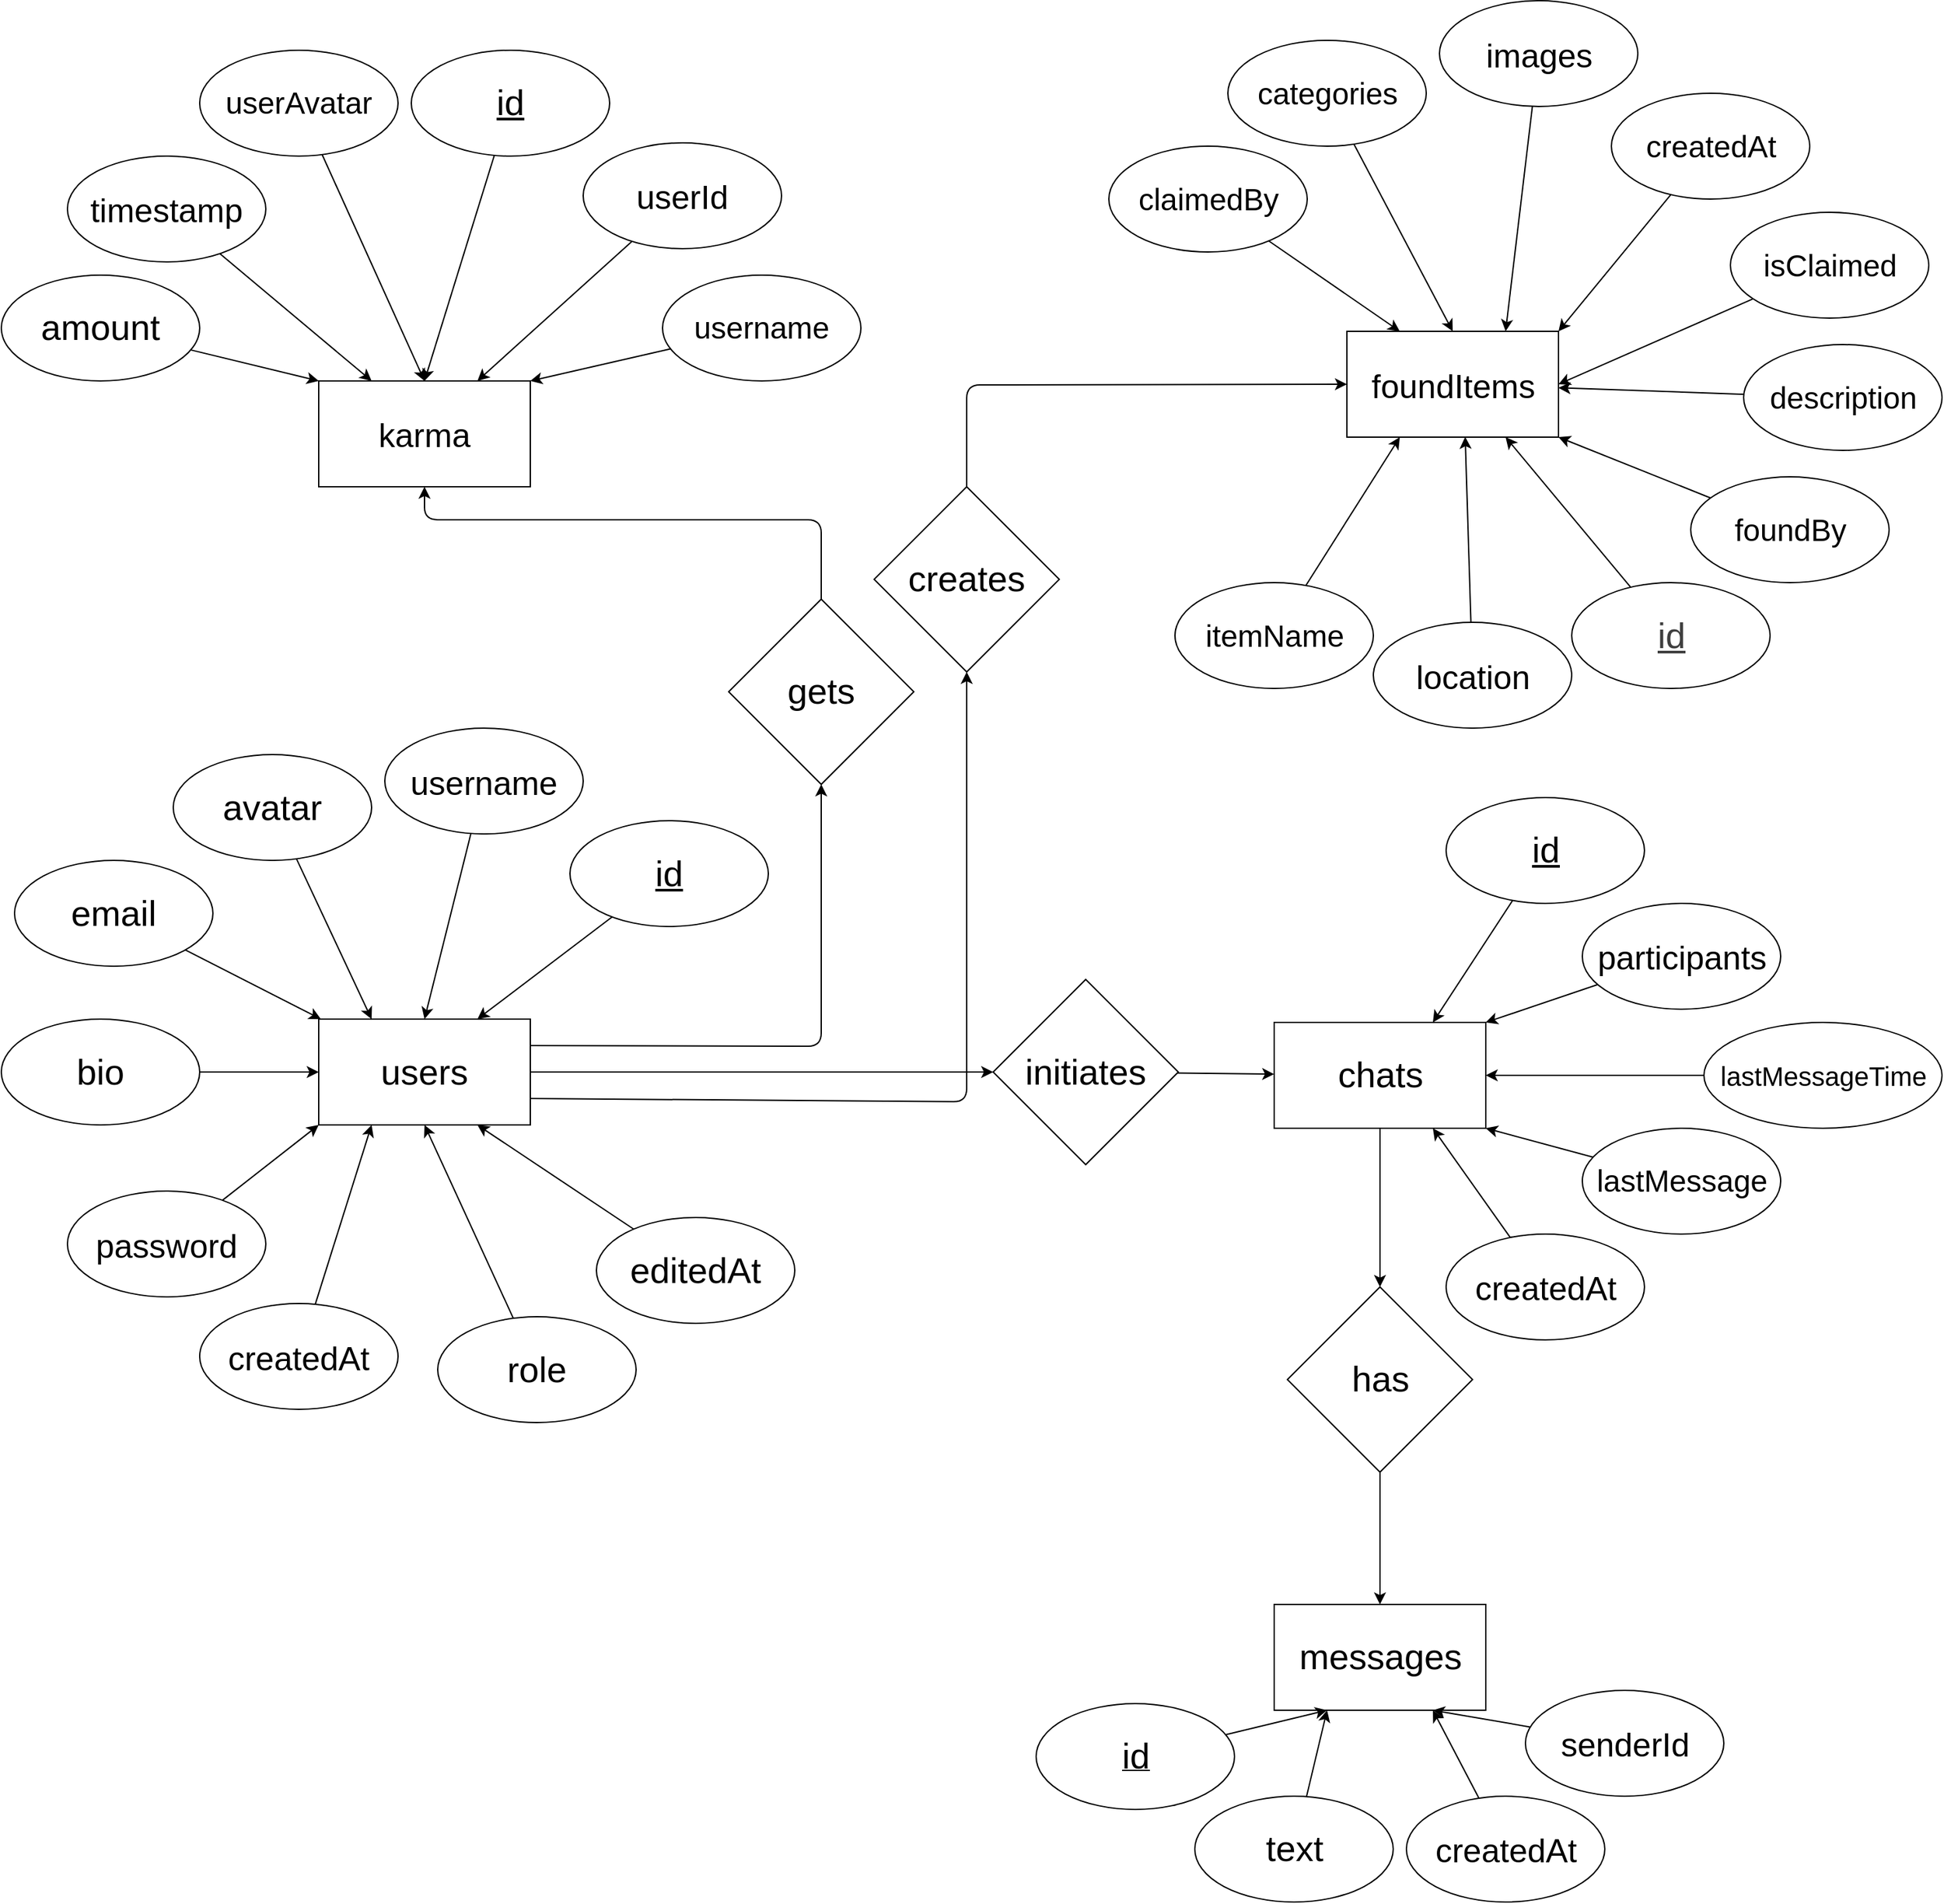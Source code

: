 <mxfile>
    <diagram id="s3IospyZPKGYIE2GN24Q" name="Page-1">
        <mxGraphModel dx="3333" dy="1394" grid="1" gridSize="10" guides="1" tooltips="1" connect="1" arrows="1" fold="1" page="0" pageScale="1" pageWidth="850" pageHeight="1100" math="0" shadow="0">
            <root>
                <mxCell id="0"/>
                <mxCell id="1" parent="0"/>
                <mxCell id="4" value="&lt;font style=&quot;font-size: 25px;&quot;&gt;foundItems&lt;/font&gt;" style="whiteSpace=wrap;html=1;" parent="1" vertex="1">
                    <mxGeometry x="-562.5" y="57.5" width="160" height="80" as="geometry"/>
                </mxCell>
                <mxCell id="80" style="edgeStyle=none;html=1;entryX=0.5;entryY=0;entryDx=0;entryDy=0;" edge="1" parent="1" source="6" target="79">
                    <mxGeometry relative="1" as="geometry"/>
                </mxCell>
                <mxCell id="6" value="&lt;font style=&quot;font-size: 27px;&quot;&gt;chats&lt;/font&gt;" style="whiteSpace=wrap;html=1;" parent="1" vertex="1">
                    <mxGeometry x="-617.5" y="580" width="160" height="80" as="geometry"/>
                </mxCell>
                <mxCell id="7" value="&lt;font style=&quot;font-size: 25px;&quot;&gt;karma&lt;/font&gt;" style="whiteSpace=wrap;html=1;" parent="1" vertex="1">
                    <mxGeometry x="-1340" y="95" width="160" height="80" as="geometry"/>
                </mxCell>
                <mxCell id="96" style="edgeStyle=none;html=1;entryX=0.5;entryY=0;entryDx=0;entryDy=0;" edge="1" parent="1" source="17" target="4">
                    <mxGeometry relative="1" as="geometry"/>
                </mxCell>
                <mxCell id="17" value="&lt;font style=&quot;font-size: 23px;&quot;&gt;categories&lt;/font&gt;" style="ellipse;whiteSpace=wrap;html=1;" parent="1" vertex="1">
                    <mxGeometry x="-652.5" y="-162.5" width="150" height="80" as="geometry"/>
                </mxCell>
                <mxCell id="95" style="edgeStyle=none;html=1;entryX=0.25;entryY=0;entryDx=0;entryDy=0;" edge="1" parent="1" source="18" target="4">
                    <mxGeometry relative="1" as="geometry"/>
                </mxCell>
                <mxCell id="18" value="&lt;font style=&quot;font-size: 23px;&quot;&gt;claimedBy&lt;/font&gt;" style="ellipse;whiteSpace=wrap;html=1;" parent="1" vertex="1">
                    <mxGeometry x="-742.5" y="-82.5" width="150" height="80" as="geometry"/>
                </mxCell>
                <mxCell id="98" style="edgeStyle=none;html=1;entryX=1;entryY=0;entryDx=0;entryDy=0;" edge="1" parent="1" source="19" target="4">
                    <mxGeometry relative="1" as="geometry"/>
                </mxCell>
                <mxCell id="19" value="&lt;font style=&quot;font-size: 23px;&quot;&gt;createdAt&lt;/font&gt;" style="ellipse;whiteSpace=wrap;html=1;" parent="1" vertex="1">
                    <mxGeometry x="-362.5" y="-122.5" width="150" height="80" as="geometry"/>
                </mxCell>
                <mxCell id="104" style="edgeStyle=none;html=1;" edge="1" parent="1" source="20" target="4">
                    <mxGeometry relative="1" as="geometry"/>
                </mxCell>
                <mxCell id="20" value="&lt;font style=&quot;font-size: 23px;&quot;&gt;description&lt;/font&gt;" style="ellipse;whiteSpace=wrap;html=1;" parent="1" vertex="1">
                    <mxGeometry x="-262.5" y="67.5" width="150" height="80" as="geometry"/>
                </mxCell>
                <mxCell id="105" style="edgeStyle=none;html=1;entryX=1;entryY=1;entryDx=0;entryDy=0;" edge="1" parent="1" source="22" target="4">
                    <mxGeometry relative="1" as="geometry"/>
                </mxCell>
                <mxCell id="22" value="&lt;font style=&quot;font-size: 23px;&quot;&gt;foundBy&lt;/font&gt;" style="ellipse;whiteSpace=wrap;html=1;" parent="1" vertex="1">
                    <mxGeometry x="-302.5" y="167.5" width="150" height="80" as="geometry"/>
                </mxCell>
                <mxCell id="106" style="edgeStyle=none;html=1;entryX=0.75;entryY=1;entryDx=0;entryDy=0;" edge="1" parent="1" source="23" target="4">
                    <mxGeometry relative="1" as="geometry"/>
                </mxCell>
                <mxCell id="23" value="&lt;span style=&quot;color: rgb(63, 63, 63);&quot;&gt;&lt;font style=&quot;font-size: 27px;&quot;&gt;&lt;u&gt;id&lt;/u&gt;&lt;/font&gt;&lt;/span&gt;" style="ellipse;whiteSpace=wrap;html=1;" parent="1" vertex="1">
                    <mxGeometry x="-392.5" y="247.5" width="150" height="80" as="geometry"/>
                </mxCell>
                <mxCell id="97" style="edgeStyle=none;html=1;entryX=0.75;entryY=0;entryDx=0;entryDy=0;" edge="1" parent="1" source="24" target="4">
                    <mxGeometry relative="1" as="geometry"/>
                </mxCell>
                <mxCell id="24" value="&lt;font style=&quot;font-size: 25px;&quot;&gt;images&lt;/font&gt;" style="ellipse;whiteSpace=wrap;html=1;" parent="1" vertex="1">
                    <mxGeometry x="-492.5" y="-192.5" width="150" height="80" as="geometry"/>
                </mxCell>
                <mxCell id="99" style="edgeStyle=none;html=1;entryX=1;entryY=0.5;entryDx=0;entryDy=0;" edge="1" parent="1" source="25" target="4">
                    <mxGeometry relative="1" as="geometry"/>
                </mxCell>
                <mxCell id="25" value="&lt;font style=&quot;font-size: 23px;&quot;&gt;isClaimed&lt;/font&gt;" style="ellipse;whiteSpace=wrap;html=1;" parent="1" vertex="1">
                    <mxGeometry x="-272.5" y="-32.5" width="150" height="80" as="geometry"/>
                </mxCell>
                <mxCell id="108" style="edgeStyle=none;html=1;entryX=0.25;entryY=1;entryDx=0;entryDy=0;" edge="1" parent="1" source="26" target="4">
                    <mxGeometry relative="1" as="geometry"/>
                </mxCell>
                <mxCell id="26" value="&lt;font style=&quot;font-size: 23px;&quot;&gt;itemName&lt;/font&gt;" style="ellipse;whiteSpace=wrap;html=1;" parent="1" vertex="1">
                    <mxGeometry x="-692.5" y="247.5" width="150" height="80" as="geometry"/>
                </mxCell>
                <mxCell id="27" value="&lt;font style=&quot;font-size: 25px;&quot;&gt;location&lt;/font&gt;" style="ellipse;whiteSpace=wrap;html=1;" parent="1" vertex="1">
                    <mxGeometry x="-542.5" y="277.5" width="150" height="80" as="geometry"/>
                </mxCell>
                <mxCell id="74" style="edgeStyle=none;html=1;entryX=0.75;entryY=0;entryDx=0;entryDy=0;" edge="1" parent="1" source="29" target="6">
                    <mxGeometry relative="1" as="geometry"/>
                </mxCell>
                <mxCell id="29" value="&lt;font style=&quot;font-size: 27px;&quot;&gt;&lt;u&gt;id&lt;/u&gt;&lt;/font&gt;" style="ellipse;whiteSpace=wrap;html=1;" parent="1" vertex="1">
                    <mxGeometry x="-487.5" y="410" width="150" height="80" as="geometry"/>
                </mxCell>
                <mxCell id="73" style="edgeStyle=none;html=1;entryX=1;entryY=0;entryDx=0;entryDy=0;" edge="1" parent="1" source="30" target="6">
                    <mxGeometry relative="1" as="geometry"/>
                </mxCell>
                <mxCell id="30" value="&lt;font style=&quot;font-size: 25px;&quot;&gt;participants&lt;/font&gt;" style="ellipse;whiteSpace=wrap;html=1;" parent="1" vertex="1">
                    <mxGeometry x="-384.5" y="490" width="150" height="80" as="geometry"/>
                </mxCell>
                <mxCell id="75" style="edgeStyle=none;html=1;entryX=1;entryY=0.5;entryDx=0;entryDy=0;" edge="1" parent="1" source="31" target="6">
                    <mxGeometry relative="1" as="geometry"/>
                </mxCell>
                <mxCell id="31" value="&lt;span style=&quot;font-size: 20px;&quot;&gt;lastMessageTime&lt;/span&gt;" style="ellipse;whiteSpace=wrap;html=1;" parent="1" vertex="1">
                    <mxGeometry x="-292.5" y="580" width="180" height="80" as="geometry"/>
                </mxCell>
                <mxCell id="78" style="edgeStyle=none;html=1;entryX=1;entryY=1;entryDx=0;entryDy=0;" edge="1" parent="1" source="32" target="6">
                    <mxGeometry relative="1" as="geometry"/>
                </mxCell>
                <mxCell id="32" value="&lt;font style=&quot;font-size: 23px;&quot;&gt;lastMessage&lt;/font&gt;" style="ellipse;whiteSpace=wrap;html=1;" parent="1" vertex="1">
                    <mxGeometry x="-384.5" y="660" width="150" height="80" as="geometry"/>
                </mxCell>
                <mxCell id="77" style="edgeStyle=none;html=1;entryX=0.75;entryY=1;entryDx=0;entryDy=0;" edge="1" parent="1" source="33" target="6">
                    <mxGeometry relative="1" as="geometry"/>
                </mxCell>
                <mxCell id="33" value="&lt;font style=&quot;font-size: 25px;&quot;&gt;createdAt&lt;/font&gt;" style="ellipse;whiteSpace=wrap;html=1;" parent="1" vertex="1">
                    <mxGeometry x="-487.5" y="740" width="150" height="80" as="geometry"/>
                </mxCell>
                <mxCell id="84" style="edgeStyle=none;html=1;entryX=0;entryY=0.5;entryDx=0;entryDy=0;" edge="1" parent="1" source="34" target="83">
                    <mxGeometry relative="1" as="geometry"/>
                </mxCell>
                <mxCell id="92" style="edgeStyle=none;html=1;exitX=1;exitY=0.25;exitDx=0;exitDy=0;entryX=0.5;entryY=1;entryDx=0;entryDy=0;" edge="1" parent="1" source="34" target="93">
                    <mxGeometry relative="1" as="geometry">
                        <mxPoint x="-960" y="400" as="targetPoint"/>
                        <Array as="points">
                            <mxPoint x="-960" y="598"/>
                        </Array>
                    </mxGeometry>
                </mxCell>
                <mxCell id="109" style="edgeStyle=none;html=1;exitX=1;exitY=0.75;exitDx=0;exitDy=0;entryX=0.5;entryY=1;entryDx=0;entryDy=0;" edge="1" parent="1" source="34" target="110">
                    <mxGeometry relative="1" as="geometry">
                        <mxPoint x="-850" y="270" as="targetPoint"/>
                        <Array as="points">
                            <mxPoint x="-850" y="640"/>
                        </Array>
                    </mxGeometry>
                </mxCell>
                <mxCell id="34" value="&lt;font style=&quot;font-size: 27px;&quot;&gt;users&lt;/font&gt;" style="whiteSpace=wrap;html=1;" parent="1" vertex="1">
                    <mxGeometry x="-1340" y="577.5" width="160" height="80" as="geometry"/>
                </mxCell>
                <mxCell id="56" style="edgeStyle=none;html=1;entryX=0.75;entryY=0;entryDx=0;entryDy=0;" edge="1" parent="1" source="35" target="34">
                    <mxGeometry relative="1" as="geometry"/>
                </mxCell>
                <mxCell id="35" value="&lt;font style=&quot;font-size: 27px;&quot;&gt;&lt;u&gt;id&lt;/u&gt;&lt;/font&gt;" style="ellipse;whiteSpace=wrap;html=1;" parent="1" vertex="1">
                    <mxGeometry x="-1150" y="427.5" width="150" height="80" as="geometry"/>
                </mxCell>
                <mxCell id="57" style="edgeStyle=none;html=1;entryX=0.5;entryY=0;entryDx=0;entryDy=0;" edge="1" parent="1" source="36" target="34">
                    <mxGeometry relative="1" as="geometry"/>
                </mxCell>
                <mxCell id="36" value="&lt;font style=&quot;font-size: 25px;&quot;&gt;username&lt;/font&gt;" style="ellipse;whiteSpace=wrap;html=1;" parent="1" vertex="1">
                    <mxGeometry x="-1290" y="357.5" width="150" height="80" as="geometry"/>
                </mxCell>
                <mxCell id="59" style="edgeStyle=none;html=1;" edge="1" parent="1" source="37" target="34">
                    <mxGeometry relative="1" as="geometry"/>
                </mxCell>
                <mxCell id="37" value="&lt;font style=&quot;font-size: 27px;&quot;&gt;email&lt;/font&gt;" style="ellipse;whiteSpace=wrap;html=1;" parent="1" vertex="1">
                    <mxGeometry x="-1570" y="457.5" width="150" height="80" as="geometry"/>
                </mxCell>
                <mxCell id="61" style="edgeStyle=none;html=1;entryX=0;entryY=1;entryDx=0;entryDy=0;" edge="1" parent="1" source="38" target="34">
                    <mxGeometry relative="1" as="geometry"/>
                </mxCell>
                <mxCell id="38" value="&lt;font style=&quot;font-size: 25px;&quot;&gt;password&lt;/font&gt;" style="ellipse;whiteSpace=wrap;html=1;" parent="1" vertex="1">
                    <mxGeometry x="-1530" y="707.5" width="150" height="80" as="geometry"/>
                </mxCell>
                <mxCell id="63" style="edgeStyle=none;html=1;entryX=0.5;entryY=1;entryDx=0;entryDy=0;" edge="1" parent="1" source="39" target="34">
                    <mxGeometry relative="1" as="geometry"/>
                </mxCell>
                <mxCell id="39" value="&lt;font style=&quot;font-size: 27px;&quot;&gt;role&lt;/font&gt;" style="ellipse;whiteSpace=wrap;html=1;" parent="1" vertex="1">
                    <mxGeometry x="-1250" y="802.5" width="150" height="80" as="geometry"/>
                </mxCell>
                <mxCell id="62" style="edgeStyle=none;html=1;entryX=0.25;entryY=1;entryDx=0;entryDy=0;" edge="1" parent="1" source="40" target="34">
                    <mxGeometry relative="1" as="geometry"/>
                </mxCell>
                <mxCell id="40" value="&lt;font style=&quot;font-size: 25px;&quot;&gt;createdAt&lt;/font&gt;" style="ellipse;whiteSpace=wrap;html=1;" parent="1" vertex="1">
                    <mxGeometry x="-1430" y="792.5" width="150" height="80" as="geometry"/>
                </mxCell>
                <mxCell id="41" value="&lt;font style=&quot;font-size: 27px;&quot;&gt;avatar&lt;/font&gt;" style="ellipse;whiteSpace=wrap;html=1;" parent="1" vertex="1">
                    <mxGeometry x="-1450" y="377.5" width="150" height="80" as="geometry"/>
                </mxCell>
                <mxCell id="60" style="edgeStyle=none;html=1;entryX=0;entryY=0.5;entryDx=0;entryDy=0;" edge="1" parent="1" source="42" target="34">
                    <mxGeometry relative="1" as="geometry"/>
                </mxCell>
                <mxCell id="42" value="&lt;font style=&quot;font-size: 27px;&quot;&gt;bio&lt;/font&gt;" style="ellipse;whiteSpace=wrap;html=1;" parent="1" vertex="1">
                    <mxGeometry x="-1580" y="577.5" width="150" height="80" as="geometry"/>
                </mxCell>
                <mxCell id="64" style="edgeStyle=none;html=1;entryX=0.75;entryY=1;entryDx=0;entryDy=0;" edge="1" parent="1" source="43" target="34">
                    <mxGeometry relative="1" as="geometry"/>
                </mxCell>
                <mxCell id="43" value="&lt;font style=&quot;font-size: 27px;&quot;&gt;editedAt&lt;/font&gt;" style="ellipse;whiteSpace=wrap;html=1;" parent="1" vertex="1">
                    <mxGeometry x="-1130" y="727.5" width="150" height="80" as="geometry"/>
                </mxCell>
                <mxCell id="44" value="&lt;font style=&quot;font-size: 27px;&quot;&gt;messages&lt;/font&gt;" style="whiteSpace=wrap;html=1;" parent="1" vertex="1">
                    <mxGeometry x="-617.5" y="1020" width="160" height="80" as="geometry"/>
                </mxCell>
                <mxCell id="70" style="edgeStyle=none;html=1;entryX=0.75;entryY=1;entryDx=0;entryDy=0;" edge="1" parent="1" source="45" target="44">
                    <mxGeometry relative="1" as="geometry"/>
                </mxCell>
                <mxCell id="45" value="&lt;font style=&quot;font-size: 25px;&quot;&gt;createdAt&lt;/font&gt;" style="ellipse;whiteSpace=wrap;html=1;" parent="1" vertex="1">
                    <mxGeometry x="-517.5" y="1165" width="150" height="80" as="geometry"/>
                </mxCell>
                <mxCell id="71" style="edgeStyle=none;html=1;entryX=0.75;entryY=1;entryDx=0;entryDy=0;" edge="1" parent="1" source="46" target="44">
                    <mxGeometry relative="1" as="geometry"/>
                </mxCell>
                <mxCell id="46" value="&lt;font style=&quot;font-size: 25px;&quot;&gt;senderId&lt;/font&gt;" style="ellipse;whiteSpace=wrap;html=1;" parent="1" vertex="1">
                    <mxGeometry x="-427.5" y="1085" width="150" height="80" as="geometry"/>
                </mxCell>
                <mxCell id="66" style="edgeStyle=none;html=1;entryX=0.25;entryY=1;entryDx=0;entryDy=0;" edge="1" parent="1" source="47" target="44">
                    <mxGeometry relative="1" as="geometry"/>
                </mxCell>
                <mxCell id="47" value="&lt;font style=&quot;font-size: 27px;&quot;&gt;text&lt;/font&gt;" style="ellipse;whiteSpace=wrap;html=1;" parent="1" vertex="1">
                    <mxGeometry x="-677.5" y="1165" width="150" height="80" as="geometry"/>
                </mxCell>
                <mxCell id="69" style="edgeStyle=none;html=1;" edge="1" parent="1" source="48">
                    <mxGeometry relative="1" as="geometry">
                        <mxPoint x="-577.5" y="1100" as="targetPoint"/>
                    </mxGeometry>
                </mxCell>
                <mxCell id="48" value="&lt;u style=&quot;&quot;&gt;&lt;font style=&quot;font-size: 27px;&quot;&gt;id&lt;/font&gt;&lt;/u&gt;" style="ellipse;whiteSpace=wrap;html=1;" parent="1" vertex="1">
                    <mxGeometry x="-797.5" y="1095" width="150" height="80" as="geometry"/>
                </mxCell>
                <mxCell id="90" style="edgeStyle=none;html=1;entryX=0;entryY=0;entryDx=0;entryDy=0;" edge="1" parent="1" source="49" target="7">
                    <mxGeometry relative="1" as="geometry"/>
                </mxCell>
                <mxCell id="49" value="&lt;font style=&quot;font-size: 27px;&quot;&gt;amount&lt;/font&gt;" style="ellipse;whiteSpace=wrap;html=1;" parent="1" vertex="1">
                    <mxGeometry x="-1580" y="15" width="150" height="80" as="geometry"/>
                </mxCell>
                <mxCell id="89" style="edgeStyle=none;html=1;entryX=0.25;entryY=0;entryDx=0;entryDy=0;" edge="1" parent="1" source="50" target="7">
                    <mxGeometry relative="1" as="geometry"/>
                </mxCell>
                <mxCell id="50" value="&lt;font style=&quot;font-size: 25px;&quot;&gt;timestamp&lt;/font&gt;" style="ellipse;whiteSpace=wrap;html=1;" parent="1" vertex="1">
                    <mxGeometry x="-1530" y="-75" width="150" height="80" as="geometry"/>
                </mxCell>
                <mxCell id="86" style="edgeStyle=none;html=1;entryX=0.5;entryY=0;entryDx=0;entryDy=0;" edge="1" parent="1" source="51" target="7">
                    <mxGeometry relative="1" as="geometry"/>
                </mxCell>
                <mxCell id="51" value="&lt;font style=&quot;font-size: 23px;&quot;&gt;userAvatar&lt;/font&gt;" style="ellipse;whiteSpace=wrap;html=1;" parent="1" vertex="1">
                    <mxGeometry x="-1430" y="-155" width="150" height="80" as="geometry"/>
                </mxCell>
                <mxCell id="88" style="edgeStyle=none;html=1;entryX=0.75;entryY=0;entryDx=0;entryDy=0;" edge="1" parent="1" source="52" target="7">
                    <mxGeometry relative="1" as="geometry"/>
                </mxCell>
                <mxCell id="52" value="&lt;font style=&quot;font-size: 25px;&quot;&gt;userId&lt;/font&gt;" style="ellipse;whiteSpace=wrap;html=1;" parent="1" vertex="1">
                    <mxGeometry x="-1140" y="-85" width="150" height="80" as="geometry"/>
                </mxCell>
                <mxCell id="91" style="edgeStyle=none;html=1;entryX=1;entryY=0;entryDx=0;entryDy=0;" edge="1" parent="1" source="53" target="7">
                    <mxGeometry relative="1" as="geometry"/>
                </mxCell>
                <mxCell id="53" value="&lt;font style=&quot;font-size: 23px;&quot;&gt;username&lt;/font&gt;" style="ellipse;whiteSpace=wrap;html=1;" parent="1" vertex="1">
                    <mxGeometry x="-1080" y="15" width="150" height="80" as="geometry"/>
                </mxCell>
                <mxCell id="87" style="edgeStyle=none;html=1;entryX=0.5;entryY=0;entryDx=0;entryDy=0;" edge="1" parent="1" source="54" target="7">
                    <mxGeometry relative="1" as="geometry"/>
                </mxCell>
                <mxCell id="54" value="&lt;font style=&quot;font-size: 27px;&quot;&gt;&lt;u&gt;id&lt;/u&gt;&lt;/font&gt;" style="ellipse;whiteSpace=wrap;html=1;" parent="1" vertex="1">
                    <mxGeometry x="-1270" y="-155" width="150" height="80" as="geometry"/>
                </mxCell>
                <mxCell id="58" style="edgeStyle=none;html=1;entryX=0.25;entryY=0;entryDx=0;entryDy=0;" edge="1" parent="1" source="41" target="34">
                    <mxGeometry relative="1" as="geometry"/>
                </mxCell>
                <mxCell id="81" style="edgeStyle=none;html=1;entryX=0.5;entryY=0;entryDx=0;entryDy=0;" edge="1" parent="1" source="79" target="44">
                    <mxGeometry relative="1" as="geometry"/>
                </mxCell>
                <mxCell id="79" value="&lt;font style=&quot;font-size: 27px;&quot;&gt;has&lt;/font&gt;" style="rhombus;whiteSpace=wrap;html=1;" vertex="1" parent="1">
                    <mxGeometry x="-607.5" y="780" width="140" height="140" as="geometry"/>
                </mxCell>
                <mxCell id="85" style="edgeStyle=none;html=1;" edge="1" parent="1" source="83" target="6">
                    <mxGeometry relative="1" as="geometry"/>
                </mxCell>
                <mxCell id="83" value="&lt;span style=&quot;font-size: 27px;&quot;&gt;initiates&lt;/span&gt;" style="rhombus;whiteSpace=wrap;html=1;" vertex="1" parent="1">
                    <mxGeometry x="-830" y="547.5" width="140" height="140" as="geometry"/>
                </mxCell>
                <mxCell id="94" style="edgeStyle=none;html=1;entryX=0.5;entryY=1;entryDx=0;entryDy=0;" edge="1" parent="1" source="93" target="7">
                    <mxGeometry relative="1" as="geometry">
                        <Array as="points">
                            <mxPoint x="-960" y="200"/>
                            <mxPoint x="-1260" y="200"/>
                        </Array>
                    </mxGeometry>
                </mxCell>
                <mxCell id="93" value="&lt;span style=&quot;font-size: 27px;&quot;&gt;gets&lt;/span&gt;" style="rhombus;whiteSpace=wrap;html=1;" vertex="1" parent="1">
                    <mxGeometry x="-1030" y="260" width="140" height="140" as="geometry"/>
                </mxCell>
                <mxCell id="107" style="edgeStyle=none;html=1;entryX=0.559;entryY=0.997;entryDx=0;entryDy=0;entryPerimeter=0;" edge="1" parent="1" source="27" target="4">
                    <mxGeometry relative="1" as="geometry"/>
                </mxCell>
                <mxCell id="111" style="edgeStyle=none;html=1;entryX=0;entryY=0.5;entryDx=0;entryDy=0;" edge="1" parent="1" source="110" target="4">
                    <mxGeometry relative="1" as="geometry">
                        <Array as="points">
                            <mxPoint x="-850" y="98"/>
                        </Array>
                    </mxGeometry>
                </mxCell>
                <mxCell id="110" value="&lt;span style=&quot;font-size: 27px;&quot;&gt;creates&lt;/span&gt;" style="rhombus;whiteSpace=wrap;html=1;" vertex="1" parent="1">
                    <mxGeometry x="-920" y="175" width="140" height="140" as="geometry"/>
                </mxCell>
            </root>
        </mxGraphModel>
    </diagram>
</mxfile>